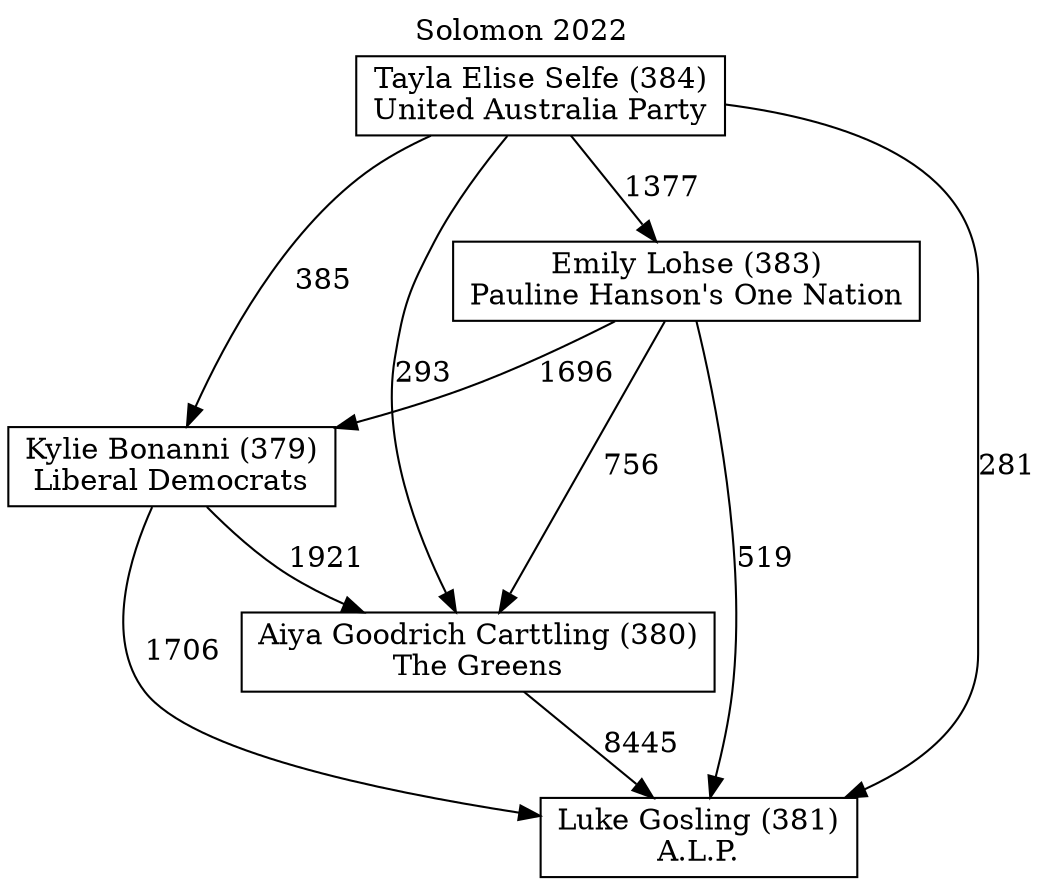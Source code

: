 // House preference flow
digraph "Luke Gosling (381)_Solomon_2022" {
	graph [label="Solomon 2022" labelloc=t mclimit=10]
	node [shape=box]
	"Kylie Bonanni (379)" [label="Kylie Bonanni (379)
Liberal Democrats"]
	"Emily Lohse (383)" [label="Emily Lohse (383)
Pauline Hanson's One Nation"]
	"Tayla Elise Selfe (384)" [label="Tayla Elise Selfe (384)
United Australia Party"]
	"Aiya Goodrich Carttling (380)" [label="Aiya Goodrich Carttling (380)
The Greens"]
	"Luke Gosling (381)" [label="Luke Gosling (381)
A.L.P."]
	"Aiya Goodrich Carttling (380)" -> "Luke Gosling (381)" [label=8445]
	"Tayla Elise Selfe (384)" -> "Luke Gosling (381)" [label=281]
	"Kylie Bonanni (379)" -> "Aiya Goodrich Carttling (380)" [label=1921]
	"Tayla Elise Selfe (384)" -> "Kylie Bonanni (379)" [label=385]
	"Emily Lohse (383)" -> "Aiya Goodrich Carttling (380)" [label=756]
	"Tayla Elise Selfe (384)" -> "Emily Lohse (383)" [label=1377]
	"Kylie Bonanni (379)" -> "Luke Gosling (381)" [label=1706]
	"Emily Lohse (383)" -> "Kylie Bonanni (379)" [label=1696]
	"Emily Lohse (383)" -> "Luke Gosling (381)" [label=519]
	"Tayla Elise Selfe (384)" -> "Aiya Goodrich Carttling (380)" [label=293]
}
